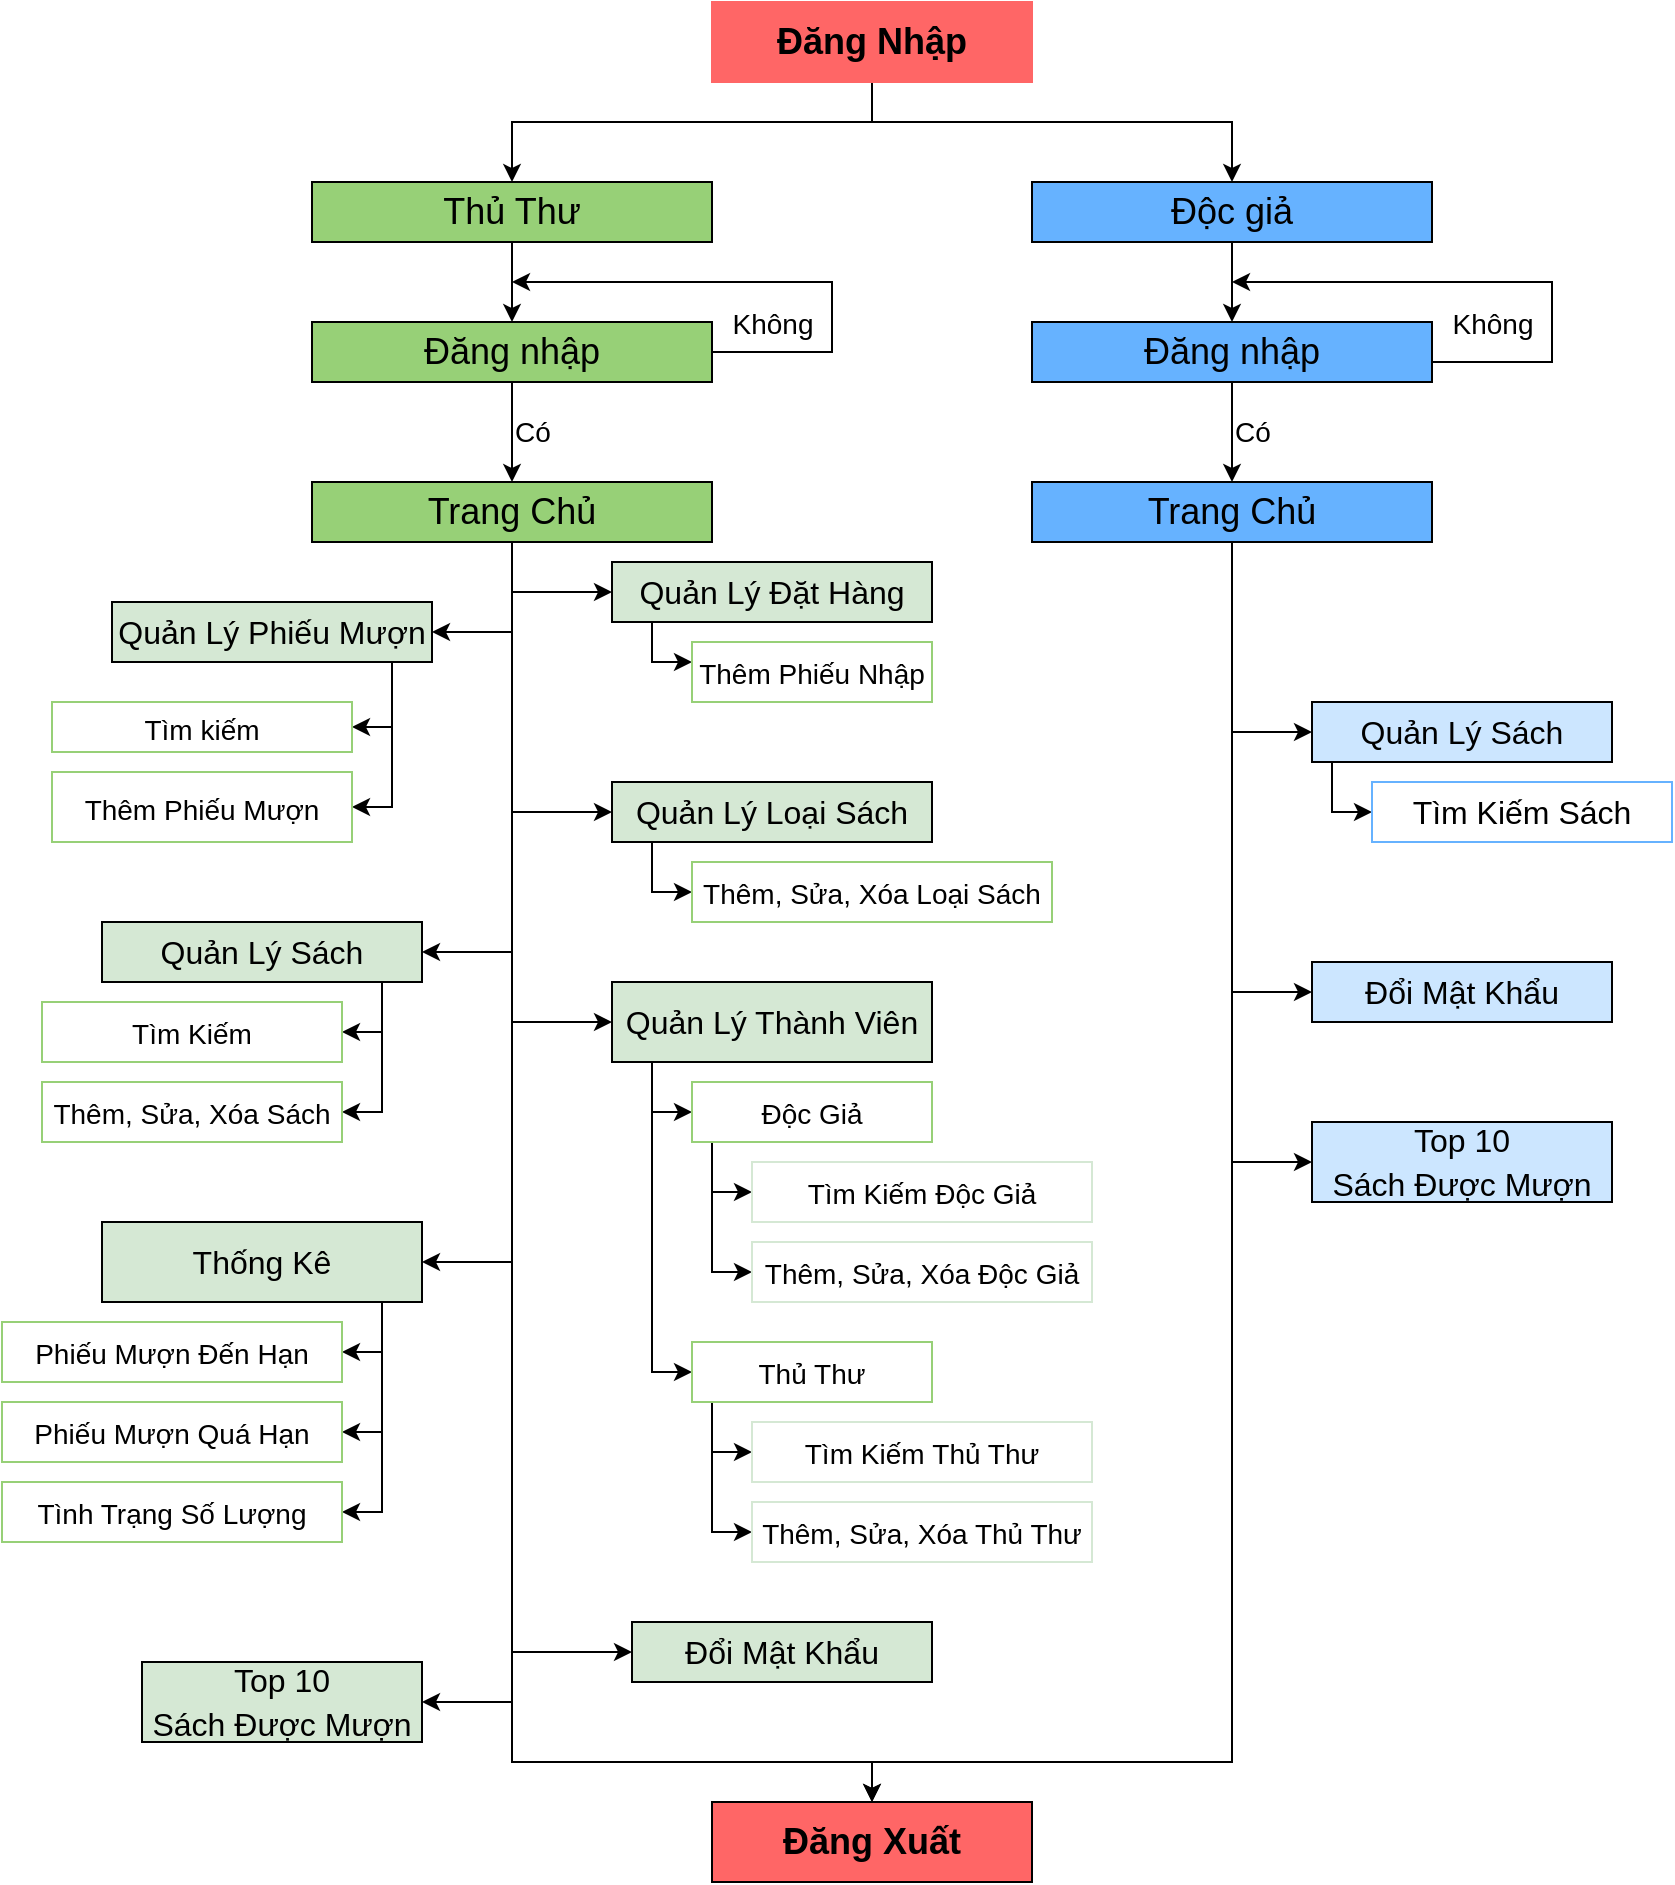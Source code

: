 <mxfile version="20.6.1" type="device"><diagram id="tu3uSt9XsFM1ilURfmss" name="Page-1"><mxGraphModel dx="1038" dy="571" grid="1" gridSize="10" guides="1" tooltips="1" connect="1" arrows="1" fold="1" page="1" pageScale="1" pageWidth="850" pageHeight="1100" math="0" shadow="0"><root><mxCell id="0"/><mxCell id="1" parent="0"/><mxCell id="sha2vpKqedEiuXoi-Tbe-96" style="edgeStyle=orthogonalEdgeStyle;rounded=0;orthogonalLoop=1;jettySize=auto;html=1;entryX=0.5;entryY=0;entryDx=0;entryDy=0;fontSize=14;" parent="1" source="sha2vpKqedEiuXoi-Tbe-1" target="sha2vpKqedEiuXoi-Tbe-3" edge="1"><mxGeometry relative="1" as="geometry"><Array as="points"><mxPoint x="442" y="100"/><mxPoint x="262" y="100"/></Array></mxGeometry></mxCell><mxCell id="sha2vpKqedEiuXoi-Tbe-97" style="edgeStyle=orthogonalEdgeStyle;rounded=0;orthogonalLoop=1;jettySize=auto;html=1;entryX=0.5;entryY=0;entryDx=0;entryDy=0;fontSize=14;" parent="1" source="sha2vpKqedEiuXoi-Tbe-1" target="sha2vpKqedEiuXoi-Tbe-4" edge="1"><mxGeometry relative="1" as="geometry"><Array as="points"><mxPoint x="442" y="100"/><mxPoint x="622" y="100"/></Array></mxGeometry></mxCell><mxCell id="sha2vpKqedEiuXoi-Tbe-1" value="&lt;font style=&quot;font-size: 18px;&quot;&gt;&lt;b&gt;Đăng Nhập&lt;/b&gt;&lt;/font&gt;" style="rounded=0;whiteSpace=wrap;html=1;fillColor=#FF6666;strokeColor=#FF6666;" parent="1" vertex="1"><mxGeometry x="362" y="40" width="160" height="40" as="geometry"/></mxCell><mxCell id="sha2vpKqedEiuXoi-Tbe-9" value="" style="edgeStyle=orthogonalEdgeStyle;rounded=0;orthogonalLoop=1;jettySize=auto;html=1;fontSize=18;" parent="1" source="sha2vpKqedEiuXoi-Tbe-3" target="sha2vpKqedEiuXoi-Tbe-7" edge="1"><mxGeometry relative="1" as="geometry"/></mxCell><mxCell id="sha2vpKqedEiuXoi-Tbe-3" value="&lt;font style=&quot;font-size: 18px;&quot;&gt;Thủ Thư&lt;/font&gt;" style="rounded=0;whiteSpace=wrap;html=1;fillColor=#97D077;" parent="1" vertex="1"><mxGeometry x="162" y="130" width="200" height="30" as="geometry"/></mxCell><mxCell id="sha2vpKqedEiuXoi-Tbe-10" value="" style="edgeStyle=orthogonalEdgeStyle;rounded=0;orthogonalLoop=1;jettySize=auto;html=1;fontSize=18;" parent="1" source="sha2vpKqedEiuXoi-Tbe-4" target="sha2vpKqedEiuXoi-Tbe-8" edge="1"><mxGeometry relative="1" as="geometry"/></mxCell><mxCell id="sha2vpKqedEiuXoi-Tbe-4" value="&lt;span style=&quot;font-size: 18px;&quot;&gt;Độc giả&lt;/span&gt;" style="rounded=0;whiteSpace=wrap;html=1;fillColor=#66B2FF;" parent="1" vertex="1"><mxGeometry x="522" y="130" width="200" height="30" as="geometry"/></mxCell><mxCell id="sha2vpKqedEiuXoi-Tbe-12" style="edgeStyle=orthogonalEdgeStyle;rounded=0;orthogonalLoop=1;jettySize=auto;html=1;fontSize=18;" parent="1" source="sha2vpKqedEiuXoi-Tbe-7" edge="1"><mxGeometry relative="1" as="geometry"><mxPoint x="262" y="180" as="targetPoint"/><Array as="points"><mxPoint x="422" y="215"/><mxPoint x="422" y="180"/></Array></mxGeometry></mxCell><mxCell id="sha2vpKqedEiuXoi-Tbe-20" value="" style="edgeStyle=orthogonalEdgeStyle;rounded=0;orthogonalLoop=1;jettySize=auto;html=1;fontSize=14;" parent="1" source="sha2vpKqedEiuXoi-Tbe-7" target="sha2vpKqedEiuXoi-Tbe-19" edge="1"><mxGeometry relative="1" as="geometry"/></mxCell><mxCell id="sha2vpKqedEiuXoi-Tbe-7" value="Đăng nhập" style="rounded=0;whiteSpace=wrap;html=1;fontSize=18;fillColor=#97D077;" parent="1" vertex="1"><mxGeometry x="162" y="200" width="200" height="30" as="geometry"/></mxCell><mxCell id="sha2vpKqedEiuXoi-Tbe-14" style="edgeStyle=orthogonalEdgeStyle;rounded=0;orthogonalLoop=1;jettySize=auto;html=1;fontSize=18;" parent="1" source="sha2vpKqedEiuXoi-Tbe-8" edge="1"><mxGeometry relative="1" as="geometry"><mxPoint x="622" y="180" as="targetPoint"/><Array as="points"><mxPoint x="782" y="220"/><mxPoint x="782" y="180"/></Array></mxGeometry></mxCell><mxCell id="sha2vpKqedEiuXoi-Tbe-24" value="" style="edgeStyle=orthogonalEdgeStyle;rounded=0;orthogonalLoop=1;jettySize=auto;html=1;fontSize=14;" parent="1" source="sha2vpKqedEiuXoi-Tbe-8" target="sha2vpKqedEiuXoi-Tbe-23" edge="1"><mxGeometry relative="1" as="geometry"/></mxCell><mxCell id="sha2vpKqedEiuXoi-Tbe-8" value="Đăng nhập" style="rounded=0;whiteSpace=wrap;html=1;fontSize=18;fillColor=#66B2FF;" parent="1" vertex="1"><mxGeometry x="522" y="200" width="200" height="30" as="geometry"/></mxCell><mxCell id="sha2vpKqedEiuXoi-Tbe-16" value="&lt;font style=&quot;font-size: 14px;&quot;&gt;Không&lt;/font&gt;" style="text;html=1;align=center;verticalAlign=middle;resizable=0;points=[];autosize=1;strokeColor=none;fillColor=none;fontSize=18;" parent="1" vertex="1"><mxGeometry x="362" y="180" width="60" height="40" as="geometry"/></mxCell><mxCell id="sha2vpKqedEiuXoi-Tbe-18" value="&lt;font style=&quot;font-size: 14px;&quot;&gt;Không&lt;/font&gt;" style="text;html=1;align=center;verticalAlign=middle;resizable=0;points=[];autosize=1;strokeColor=none;fillColor=none;fontSize=18;" parent="1" vertex="1"><mxGeometry x="722" y="180" width="60" height="40" as="geometry"/></mxCell><mxCell id="sha2vpKqedEiuXoi-Tbe-50" style="edgeStyle=orthogonalEdgeStyle;rounded=0;orthogonalLoop=1;jettySize=auto;html=1;entryX=0;entryY=0.5;entryDx=0;entryDy=0;fontSize=16;" parent="1" source="sha2vpKqedEiuXoi-Tbe-19" target="sha2vpKqedEiuXoi-Tbe-44" edge="1"><mxGeometry relative="1" as="geometry"/></mxCell><mxCell id="sha2vpKqedEiuXoi-Tbe-57" style="edgeStyle=orthogonalEdgeStyle;rounded=0;orthogonalLoop=1;jettySize=auto;html=1;entryX=1;entryY=0.5;entryDx=0;entryDy=0;fontSize=14;" parent="1" source="sha2vpKqedEiuXoi-Tbe-19" target="sha2vpKqedEiuXoi-Tbe-45" edge="1"><mxGeometry relative="1" as="geometry"/></mxCell><mxCell id="sha2vpKqedEiuXoi-Tbe-58" style="edgeStyle=orthogonalEdgeStyle;rounded=0;orthogonalLoop=1;jettySize=auto;html=1;entryX=0;entryY=0.5;entryDx=0;entryDy=0;fontSize=14;" parent="1" source="sha2vpKqedEiuXoi-Tbe-19" target="sha2vpKqedEiuXoi-Tbe-47" edge="1"><mxGeometry relative="1" as="geometry"/></mxCell><mxCell id="sha2vpKqedEiuXoi-Tbe-71" style="edgeStyle=orthogonalEdgeStyle;rounded=0;orthogonalLoop=1;jettySize=auto;html=1;entryX=1;entryY=0.5;entryDx=0;entryDy=0;fontSize=14;exitX=0.5;exitY=1;exitDx=0;exitDy=0;" parent="1" source="sha2vpKqedEiuXoi-Tbe-19" target="sha2vpKqedEiuXoi-Tbe-48" edge="1"><mxGeometry relative="1" as="geometry"><mxPoint x="262" y="330" as="sourcePoint"/><Array as="points"><mxPoint x="262" y="515"/></Array></mxGeometry></mxCell><mxCell id="sha2vpKqedEiuXoi-Tbe-72" style="edgeStyle=orthogonalEdgeStyle;rounded=0;orthogonalLoop=1;jettySize=auto;html=1;entryX=0;entryY=0.5;entryDx=0;entryDy=0;fontSize=14;" parent="1" source="sha2vpKqedEiuXoi-Tbe-19" target="sha2vpKqedEiuXoi-Tbe-49" edge="1"><mxGeometry relative="1" as="geometry"/></mxCell><mxCell id="sha2vpKqedEiuXoi-Tbe-99" style="edgeStyle=orthogonalEdgeStyle;rounded=0;orthogonalLoop=1;jettySize=auto;html=1;entryX=1;entryY=0.5;entryDx=0;entryDy=0;fontSize=14;" parent="1" source="sha2vpKqedEiuXoi-Tbe-19" target="sha2vpKqedEiuXoi-Tbe-98" edge="1"><mxGeometry relative="1" as="geometry"/></mxCell><mxCell id="sha2vpKqedEiuXoi-Tbe-110" style="edgeStyle=orthogonalEdgeStyle;rounded=0;orthogonalLoop=1;jettySize=auto;html=1;entryX=1;entryY=0.5;entryDx=0;entryDy=0;fontSize=14;" parent="1" source="sha2vpKqedEiuXoi-Tbe-19" target="sha2vpKqedEiuXoi-Tbe-109" edge="1"><mxGeometry relative="1" as="geometry"><Array as="points"><mxPoint x="262" y="890"/></Array></mxGeometry></mxCell><mxCell id="sha2vpKqedEiuXoi-Tbe-111" style="edgeStyle=orthogonalEdgeStyle;rounded=0;orthogonalLoop=1;jettySize=auto;html=1;entryX=0;entryY=0.5;entryDx=0;entryDy=0;fontSize=14;" parent="1" source="sha2vpKqedEiuXoi-Tbe-19" target="sha2vpKqedEiuXoi-Tbe-108" edge="1"><mxGeometry relative="1" as="geometry"><Array as="points"><mxPoint x="262" y="865"/></Array></mxGeometry></mxCell><mxCell id="sha2vpKqedEiuXoi-Tbe-113" style="edgeStyle=orthogonalEdgeStyle;rounded=0;orthogonalLoop=1;jettySize=auto;html=1;entryX=0.5;entryY=0;entryDx=0;entryDy=0;fontSize=14;" parent="1" source="sha2vpKqedEiuXoi-Tbe-19" target="sha2vpKqedEiuXoi-Tbe-112" edge="1"><mxGeometry relative="1" as="geometry"><Array as="points"><mxPoint x="262" y="920"/><mxPoint x="442" y="920"/></Array></mxGeometry></mxCell><mxCell id="sha2vpKqedEiuXoi-Tbe-19" value="Trang Chủ" style="rounded=0;whiteSpace=wrap;html=1;fontSize=18;fillColor=#97D077;" parent="1" vertex="1"><mxGeometry x="162" y="280" width="200" height="30" as="geometry"/></mxCell><mxCell id="sha2vpKqedEiuXoi-Tbe-41" style="edgeStyle=orthogonalEdgeStyle;rounded=0;orthogonalLoop=1;jettySize=auto;html=1;entryX=0;entryY=0.5;entryDx=0;entryDy=0;fontSize=14;" parent="1" source="sha2vpKqedEiuXoi-Tbe-23" target="sha2vpKqedEiuXoi-Tbe-34" edge="1"><mxGeometry relative="1" as="geometry"><Array as="points"><mxPoint x="622" y="405"/></Array></mxGeometry></mxCell><mxCell id="sha2vpKqedEiuXoi-Tbe-42" style="edgeStyle=orthogonalEdgeStyle;rounded=0;orthogonalLoop=1;jettySize=auto;html=1;entryX=0;entryY=0.5;entryDx=0;entryDy=0;fontSize=14;" parent="1" source="sha2vpKqedEiuXoi-Tbe-23" target="sha2vpKqedEiuXoi-Tbe-39" edge="1"><mxGeometry relative="1" as="geometry"><Array as="points"><mxPoint x="622" y="620"/></Array></mxGeometry></mxCell><mxCell id="sha2vpKqedEiuXoi-Tbe-43" style="edgeStyle=orthogonalEdgeStyle;rounded=0;orthogonalLoop=1;jettySize=auto;html=1;entryX=0;entryY=0.5;entryDx=0;entryDy=0;fontSize=14;" parent="1" source="sha2vpKqedEiuXoi-Tbe-23" target="sha2vpKqedEiuXoi-Tbe-40" edge="1"><mxGeometry relative="1" as="geometry"><Array as="points"><mxPoint x="622" y="535"/></Array></mxGeometry></mxCell><mxCell id="sha2vpKqedEiuXoi-Tbe-114" style="edgeStyle=orthogonalEdgeStyle;rounded=0;orthogonalLoop=1;jettySize=auto;html=1;entryX=0.5;entryY=0;entryDx=0;entryDy=0;fontSize=14;" parent="1" source="sha2vpKqedEiuXoi-Tbe-23" target="sha2vpKqedEiuXoi-Tbe-112" edge="1"><mxGeometry relative="1" as="geometry"><Array as="points"><mxPoint x="622" y="920"/><mxPoint x="442" y="920"/></Array></mxGeometry></mxCell><mxCell id="sha2vpKqedEiuXoi-Tbe-23" value="Trang Chủ" style="rounded=0;whiteSpace=wrap;html=1;fontSize=18;fillColor=#66B2FF;" parent="1" vertex="1"><mxGeometry x="522" y="280" width="200" height="30" as="geometry"/></mxCell><mxCell id="sha2vpKqedEiuXoi-Tbe-25" value="Có" style="text;html=1;align=center;verticalAlign=middle;resizable=0;points=[];autosize=1;strokeColor=none;fillColor=none;fontSize=14;" parent="1" vertex="1"><mxGeometry x="612" y="240" width="40" height="30" as="geometry"/></mxCell><mxCell id="sha2vpKqedEiuXoi-Tbe-26" value="Có" style="text;html=1;align=center;verticalAlign=middle;resizable=0;points=[];autosize=1;strokeColor=none;fillColor=none;fontSize=14;" parent="1" vertex="1"><mxGeometry x="252" y="240" width="40" height="30" as="geometry"/></mxCell><mxCell id="sha2vpKqedEiuXoi-Tbe-131" style="edgeStyle=orthogonalEdgeStyle;rounded=0;orthogonalLoop=1;jettySize=auto;html=1;entryX=0;entryY=0.5;entryDx=0;entryDy=0;fontSize=14;" parent="1" source="sha2vpKqedEiuXoi-Tbe-34" target="sha2vpKqedEiuXoi-Tbe-128" edge="1"><mxGeometry relative="1" as="geometry"><Array as="points"><mxPoint x="672" y="445"/></Array></mxGeometry></mxCell><mxCell id="sha2vpKqedEiuXoi-Tbe-34" value="&lt;font style=&quot;font-size: 16px;&quot;&gt;Quản Lý Sách&lt;/font&gt;" style="rounded=0;whiteSpace=wrap;html=1;fontSize=18;fillColor=#CCE6FF;" parent="1" vertex="1"><mxGeometry x="662" y="390" width="150" height="30" as="geometry"/></mxCell><mxCell id="sha2vpKqedEiuXoi-Tbe-39" value="&lt;font style=&quot;font-size: 16px;&quot;&gt;Top 10&lt;br&gt;Sách Được&amp;nbsp;Mượn&lt;/font&gt;" style="rounded=0;whiteSpace=wrap;html=1;fontSize=18;fillColor=#CCE6FF;" parent="1" vertex="1"><mxGeometry x="662" y="600" width="150" height="40" as="geometry"/></mxCell><mxCell id="sha2vpKqedEiuXoi-Tbe-40" value="&lt;font style=&quot;font-size: 16px;&quot;&gt;Đổi Mật Khẩu&lt;/font&gt;" style="rounded=0;whiteSpace=wrap;html=1;fontSize=18;fillColor=#CCE6FF;" parent="1" vertex="1"><mxGeometry x="662" y="520" width="150" height="30" as="geometry"/></mxCell><mxCell id="sha2vpKqedEiuXoi-Tbe-52" value="" style="edgeStyle=orthogonalEdgeStyle;rounded=0;orthogonalLoop=1;jettySize=auto;html=1;fontSize=14;" parent="1" source="sha2vpKqedEiuXoi-Tbe-44" target="sha2vpKqedEiuXoi-Tbe-51" edge="1"><mxGeometry relative="1" as="geometry"><Array as="points"><mxPoint x="332" y="370"/></Array></mxGeometry></mxCell><mxCell id="sha2vpKqedEiuXoi-Tbe-44" value="&lt;font style=&quot;font-size: 16px;&quot;&gt;Quản Lý&amp;nbsp;Đặt Hàng&lt;/font&gt;" style="rounded=0;whiteSpace=wrap;html=1;fontSize=18;fillColor=#D5E8D4;" parent="1" vertex="1"><mxGeometry x="312" y="320" width="160" height="30" as="geometry"/></mxCell><mxCell id="sha2vpKqedEiuXoi-Tbe-56" style="edgeStyle=orthogonalEdgeStyle;rounded=0;orthogonalLoop=1;jettySize=auto;html=1;entryX=1;entryY=0.5;entryDx=0;entryDy=0;fontSize=14;" parent="1" source="sha2vpKqedEiuXoi-Tbe-45" target="sha2vpKqedEiuXoi-Tbe-54" edge="1"><mxGeometry relative="1" as="geometry"><Array as="points"><mxPoint x="202" y="443"/></Array></mxGeometry></mxCell><mxCell id="sha2vpKqedEiuXoi-Tbe-81" style="edgeStyle=orthogonalEdgeStyle;rounded=0;orthogonalLoop=1;jettySize=auto;html=1;entryX=1;entryY=0.5;entryDx=0;entryDy=0;fontSize=14;" parent="1" source="sha2vpKqedEiuXoi-Tbe-45" target="sha2vpKqedEiuXoi-Tbe-80" edge="1"><mxGeometry relative="1" as="geometry"><Array as="points"><mxPoint x="202" y="403"/></Array></mxGeometry></mxCell><mxCell id="sha2vpKqedEiuXoi-Tbe-45" value="&lt;font style=&quot;font-size: 16px;&quot;&gt;Quản Lý Phiếu Mượn&lt;/font&gt;" style="rounded=0;whiteSpace=wrap;html=1;fontSize=18;fillColor=#D5E8D4;" parent="1" vertex="1"><mxGeometry x="62" y="340" width="160" height="30" as="geometry"/></mxCell><mxCell id="sha2vpKqedEiuXoi-Tbe-93" style="edgeStyle=orthogonalEdgeStyle;rounded=0;orthogonalLoop=1;jettySize=auto;html=1;entryX=0;entryY=0.5;entryDx=0;entryDy=0;fontSize=14;" parent="1" source="sha2vpKqedEiuXoi-Tbe-47" target="sha2vpKqedEiuXoi-Tbe-61" edge="1"><mxGeometry relative="1" as="geometry"><Array as="points"><mxPoint x="332" y="485"/></Array></mxGeometry></mxCell><mxCell id="sha2vpKqedEiuXoi-Tbe-47" value="&lt;font style=&quot;font-size: 16px;&quot;&gt;Quản Lý&amp;nbsp;Loại Sách&lt;/font&gt;" style="rounded=0;whiteSpace=wrap;html=1;fontSize=18;fillColor=#D5E8D4;" parent="1" vertex="1"><mxGeometry x="312" y="430" width="160" height="30" as="geometry"/></mxCell><mxCell id="sha2vpKqedEiuXoi-Tbe-69" style="edgeStyle=orthogonalEdgeStyle;rounded=0;orthogonalLoop=1;jettySize=auto;html=1;entryX=1;entryY=0.5;entryDx=0;entryDy=0;fontSize=14;" parent="1" source="sha2vpKqedEiuXoi-Tbe-48" target="sha2vpKqedEiuXoi-Tbe-67" edge="1"><mxGeometry relative="1" as="geometry"><Array as="points"><mxPoint x="197" y="555"/></Array></mxGeometry></mxCell><mxCell id="sha2vpKqedEiuXoi-Tbe-70" style="edgeStyle=orthogonalEdgeStyle;rounded=0;orthogonalLoop=1;jettySize=auto;html=1;entryX=1;entryY=0.5;entryDx=0;entryDy=0;fontSize=14;" parent="1" source="sha2vpKqedEiuXoi-Tbe-48" target="sha2vpKqedEiuXoi-Tbe-68" edge="1"><mxGeometry relative="1" as="geometry"><Array as="points"><mxPoint x="197" y="595"/></Array></mxGeometry></mxCell><mxCell id="sha2vpKqedEiuXoi-Tbe-48" value="&lt;font style=&quot;font-size: 16px;&quot;&gt;Quản Lý Sách&lt;/font&gt;" style="rounded=0;whiteSpace=wrap;html=1;fontSize=18;fillColor=#D5E8D4;" parent="1" vertex="1"><mxGeometry x="57" y="500" width="160" height="30" as="geometry"/></mxCell><mxCell id="sha2vpKqedEiuXoi-Tbe-83" style="edgeStyle=orthogonalEdgeStyle;rounded=0;orthogonalLoop=1;jettySize=auto;html=1;entryX=0;entryY=0.5;entryDx=0;entryDy=0;fontSize=14;" parent="1" source="sha2vpKqedEiuXoi-Tbe-49" target="sha2vpKqedEiuXoi-Tbe-78" edge="1"><mxGeometry relative="1" as="geometry"><Array as="points"><mxPoint x="332" y="595"/></Array></mxGeometry></mxCell><mxCell id="sha2vpKqedEiuXoi-Tbe-88" style="edgeStyle=orthogonalEdgeStyle;rounded=0;orthogonalLoop=1;jettySize=auto;html=1;entryX=0;entryY=0.5;entryDx=0;entryDy=0;fontSize=14;" parent="1" source="sha2vpKqedEiuXoi-Tbe-49" target="sha2vpKqedEiuXoi-Tbe-79" edge="1"><mxGeometry relative="1" as="geometry"><Array as="points"><mxPoint x="332" y="725"/></Array></mxGeometry></mxCell><mxCell id="sha2vpKqedEiuXoi-Tbe-49" value="&lt;font style=&quot;font-size: 16px;&quot;&gt;Quản Lý Thành Viên&lt;/font&gt;" style="rounded=0;whiteSpace=wrap;html=1;fontSize=18;fillColor=#D5E8D4;" parent="1" vertex="1"><mxGeometry x="312" y="530" width="160" height="40" as="geometry"/></mxCell><mxCell id="sha2vpKqedEiuXoi-Tbe-51" value="&lt;font style=&quot;font-size: 14px;&quot;&gt;Thêm Phiếu Nhập&lt;/font&gt;" style="rounded=0;whiteSpace=wrap;html=1;fontSize=16;" parent="1" vertex="1"><mxGeometry x="352" y="360" width="120" height="30" as="geometry"/></mxCell><mxCell id="sha2vpKqedEiuXoi-Tbe-54" value="&lt;font style=&quot;font-size: 14px;&quot;&gt;Thêm Phiếu Mượn&lt;/font&gt;" style="rounded=0;whiteSpace=wrap;html=1;fontSize=16;" parent="1" vertex="1"><mxGeometry x="32" y="425" width="150" height="35" as="geometry"/></mxCell><mxCell id="sha2vpKqedEiuXoi-Tbe-61" value="&lt;font style=&quot;font-size: 14px;&quot;&gt;Thêm, Sửa, Xóa Loại Sách&lt;/font&gt;" style="rounded=0;whiteSpace=wrap;html=1;fontSize=16;" parent="1" vertex="1"><mxGeometry x="352" y="470" width="180" height="30" as="geometry"/></mxCell><mxCell id="sha2vpKqedEiuXoi-Tbe-67" value="&lt;font style=&quot;font-size: 14px;&quot;&gt;Tìm Kiếm&lt;/font&gt;" style="rounded=0;whiteSpace=wrap;html=1;fontSize=16;strokeColor=#97D077;" parent="1" vertex="1"><mxGeometry x="27" y="540" width="150" height="30" as="geometry"/></mxCell><mxCell id="sha2vpKqedEiuXoi-Tbe-68" value="&lt;font style=&quot;font-size: 14px;&quot;&gt;Thêm, Sửa, Xóa Sách&lt;/font&gt;" style="rounded=0;whiteSpace=wrap;html=1;fontSize=16;strokeColor=#97D077;" parent="1" vertex="1"><mxGeometry x="27" y="580" width="150" height="30" as="geometry"/></mxCell><mxCell id="sha2vpKqedEiuXoi-Tbe-75" value="&lt;font style=&quot;font-size: 14px;&quot;&gt;Tìm Kiếm&amp;nbsp;Độc Giả&lt;/font&gt;" style="rounded=0;whiteSpace=wrap;html=1;fontSize=16;" parent="1" vertex="1"><mxGeometry x="382" y="620" width="170" height="30" as="geometry"/></mxCell><mxCell id="sha2vpKqedEiuXoi-Tbe-76" value="&lt;font style=&quot;font-size: 14px;&quot;&gt;Tìm Kiếm&amp;nbsp;Thủ Thư&lt;/font&gt;" style="rounded=0;whiteSpace=wrap;html=1;fontSize=16;" parent="1" vertex="1"><mxGeometry x="382" y="750" width="170" height="30" as="geometry"/></mxCell><mxCell id="sha2vpKqedEiuXoi-Tbe-84" style="edgeStyle=orthogonalEdgeStyle;rounded=0;orthogonalLoop=1;jettySize=auto;html=1;entryX=0;entryY=0.5;entryDx=0;entryDy=0;fontSize=14;" parent="1" source="sha2vpKqedEiuXoi-Tbe-78" target="sha2vpKqedEiuXoi-Tbe-75" edge="1"><mxGeometry relative="1" as="geometry"><Array as="points"><mxPoint x="362" y="635"/></Array></mxGeometry></mxCell><mxCell id="sha2vpKqedEiuXoi-Tbe-87" style="edgeStyle=orthogonalEdgeStyle;rounded=0;orthogonalLoop=1;jettySize=auto;html=1;entryX=0;entryY=0.5;entryDx=0;entryDy=0;fontSize=14;" parent="1" source="sha2vpKqedEiuXoi-Tbe-78" target="sha2vpKqedEiuXoi-Tbe-85" edge="1"><mxGeometry relative="1" as="geometry"><Array as="points"><mxPoint x="362" y="675"/></Array></mxGeometry></mxCell><mxCell id="sha2vpKqedEiuXoi-Tbe-78" value="&lt;font style=&quot;font-size: 14px;&quot;&gt;Độc Giả&lt;/font&gt;" style="rounded=0;whiteSpace=wrap;html=1;fontSize=16;" parent="1" vertex="1"><mxGeometry x="352" y="580" width="120" height="30" as="geometry"/></mxCell><mxCell id="sha2vpKqedEiuXoi-Tbe-89" style="edgeStyle=orthogonalEdgeStyle;rounded=0;orthogonalLoop=1;jettySize=auto;html=1;entryX=0;entryY=0.5;entryDx=0;entryDy=0;fontSize=14;" parent="1" source="sha2vpKqedEiuXoi-Tbe-79" target="sha2vpKqedEiuXoi-Tbe-76" edge="1"><mxGeometry relative="1" as="geometry"><Array as="points"><mxPoint x="362" y="765"/></Array></mxGeometry></mxCell><mxCell id="sha2vpKqedEiuXoi-Tbe-91" style="edgeStyle=orthogonalEdgeStyle;rounded=0;orthogonalLoop=1;jettySize=auto;html=1;entryX=0;entryY=0.5;entryDx=0;entryDy=0;fontSize=14;" parent="1" source="sha2vpKqedEiuXoi-Tbe-79" target="sha2vpKqedEiuXoi-Tbe-90" edge="1"><mxGeometry relative="1" as="geometry"><Array as="points"><mxPoint x="362" y="805"/></Array></mxGeometry></mxCell><mxCell id="sha2vpKqedEiuXoi-Tbe-79" value="&lt;font style=&quot;font-size: 14px;&quot;&gt;Thủ Thư&lt;/font&gt;" style="rounded=0;whiteSpace=wrap;html=1;fontSize=16;" parent="1" vertex="1"><mxGeometry x="352" y="710" width="120" height="30" as="geometry"/></mxCell><mxCell id="sha2vpKqedEiuXoi-Tbe-80" value="&lt;font style=&quot;font-size: 14px;&quot;&gt;Tìm kiếm&lt;/font&gt;" style="rounded=0;whiteSpace=wrap;html=1;fontSize=16;" parent="1" vertex="1"><mxGeometry x="32" y="390" width="150" height="25" as="geometry"/></mxCell><mxCell id="sha2vpKqedEiuXoi-Tbe-82" style="edgeStyle=orthogonalEdgeStyle;rounded=0;orthogonalLoop=1;jettySize=auto;html=1;exitX=0.5;exitY=1;exitDx=0;exitDy=0;fontSize=14;" parent="1" source="sha2vpKqedEiuXoi-Tbe-78" target="sha2vpKqedEiuXoi-Tbe-78" edge="1"><mxGeometry relative="1" as="geometry"/></mxCell><mxCell id="sha2vpKqedEiuXoi-Tbe-85" value="&lt;font style=&quot;font-size: 14px;&quot;&gt;Thêm, Sửa, Xóa&amp;nbsp;Độc Giả&lt;/font&gt;" style="rounded=0;whiteSpace=wrap;html=1;fontSize=16;strokeColor=#D5E8D4;" parent="1" vertex="1"><mxGeometry x="382" y="660" width="170" height="30" as="geometry"/></mxCell><mxCell id="sha2vpKqedEiuXoi-Tbe-90" value="&lt;font style=&quot;font-size: 14px;&quot;&gt;Thêm, Sửa, Xóa Thủ Thư&lt;/font&gt;" style="rounded=0;whiteSpace=wrap;html=1;fontSize=16;" parent="1" vertex="1"><mxGeometry x="382" y="790" width="170" height="30" as="geometry"/></mxCell><mxCell id="sha2vpKqedEiuXoi-Tbe-103" style="edgeStyle=orthogonalEdgeStyle;rounded=0;orthogonalLoop=1;jettySize=auto;html=1;entryX=1;entryY=0.5;entryDx=0;entryDy=0;fontSize=14;" parent="1" source="sha2vpKqedEiuXoi-Tbe-98" target="sha2vpKqedEiuXoi-Tbe-102" edge="1"><mxGeometry relative="1" as="geometry"><Array as="points"><mxPoint x="197" y="715"/></Array></mxGeometry></mxCell><mxCell id="sha2vpKqedEiuXoi-Tbe-105" style="edgeStyle=orthogonalEdgeStyle;rounded=0;orthogonalLoop=1;jettySize=auto;html=1;entryX=1;entryY=0.5;entryDx=0;entryDy=0;fontSize=14;" parent="1" source="sha2vpKqedEiuXoi-Tbe-98" target="sha2vpKqedEiuXoi-Tbe-104" edge="1"><mxGeometry relative="1" as="geometry"><Array as="points"><mxPoint x="197" y="755"/></Array></mxGeometry></mxCell><mxCell id="sha2vpKqedEiuXoi-Tbe-107" style="edgeStyle=orthogonalEdgeStyle;rounded=0;orthogonalLoop=1;jettySize=auto;html=1;entryX=1;entryY=0.5;entryDx=0;entryDy=0;fontSize=14;" parent="1" source="sha2vpKqedEiuXoi-Tbe-98" target="sha2vpKqedEiuXoi-Tbe-106" edge="1"><mxGeometry relative="1" as="geometry"><Array as="points"><mxPoint x="197" y="795"/></Array></mxGeometry></mxCell><mxCell id="sha2vpKqedEiuXoi-Tbe-98" value="&lt;font style=&quot;font-size: 16px;&quot;&gt;Thống Kê&lt;/font&gt;" style="rounded=0;whiteSpace=wrap;html=1;fontSize=18;fillColor=#D5E8D4;" parent="1" vertex="1"><mxGeometry x="57" y="650" width="160" height="40" as="geometry"/></mxCell><mxCell id="sha2vpKqedEiuXoi-Tbe-102" value="&lt;span style=&quot;font-size: 14px;&quot;&gt;Phiếu Mượn&amp;nbsp;Đến Hạn&lt;/span&gt;" style="rounded=0;whiteSpace=wrap;html=1;fontSize=16;strokeColor=#97D077;" parent="1" vertex="1"><mxGeometry x="7" y="700" width="170" height="30" as="geometry"/></mxCell><mxCell id="sha2vpKqedEiuXoi-Tbe-104" value="&lt;span style=&quot;font-size: 14px;&quot;&gt;Phiếu M&lt;/span&gt;&lt;span style=&quot;font-size: 14px;&quot;&gt;ượn&amp;nbsp;&lt;/span&gt;&lt;span style=&quot;font-size: 14px;&quot;&gt;Quá Hạn&lt;/span&gt;" style="rounded=0;whiteSpace=wrap;html=1;fontSize=16;strokeColor=#97D077;" parent="1" vertex="1"><mxGeometry x="7" y="740" width="170" height="30" as="geometry"/></mxCell><mxCell id="sha2vpKqedEiuXoi-Tbe-106" value="&lt;span style=&quot;font-size: 14px;&quot;&gt;Tình Trạng Số Lượng&lt;/span&gt;" style="rounded=0;whiteSpace=wrap;html=1;fontSize=16;strokeColor=#97D077;" parent="1" vertex="1"><mxGeometry x="7" y="780" width="170" height="30" as="geometry"/></mxCell><mxCell id="sha2vpKqedEiuXoi-Tbe-108" value="&lt;font style=&quot;font-size: 16px;&quot;&gt;Đổi Mật Khẩu&lt;/font&gt;" style="rounded=0;whiteSpace=wrap;html=1;fontSize=18;fillColor=#D5E8D4;" parent="1" vertex="1"><mxGeometry x="322" y="850" width="150" height="30" as="geometry"/></mxCell><mxCell id="sha2vpKqedEiuXoi-Tbe-109" value="&lt;font style=&quot;font-size: 16px;&quot;&gt;Top 10&lt;br&gt;Sách Được&amp;nbsp;Mượn&lt;/font&gt;" style="rounded=0;whiteSpace=wrap;html=1;fontSize=18;fillColor=#D5E8D4;" parent="1" vertex="1"><mxGeometry x="77" y="870" width="140" height="40" as="geometry"/></mxCell><mxCell id="sha2vpKqedEiuXoi-Tbe-112" value="&lt;font style=&quot;font-size: 18px;&quot;&gt;&lt;b&gt;Đăng Xu&lt;/b&gt;&lt;/font&gt;&lt;span style=&quot;font-size: 18px;&quot;&gt;&lt;b&gt;ất&lt;/b&gt;&lt;/span&gt;" style="rounded=0;whiteSpace=wrap;html=1;fillColor=#FF6666;" parent="1" vertex="1"><mxGeometry x="362" y="940" width="160" height="40" as="geometry"/></mxCell><mxCell id="sha2vpKqedEiuXoi-Tbe-115" value="&lt;font style=&quot;font-size: 14px;&quot;&gt;Tìm kiếm&lt;/font&gt;" style="rounded=0;whiteSpace=wrap;html=1;fontSize=16;strokeColor=#97D077;" parent="1" vertex="1"><mxGeometry x="32" y="390" width="150" height="25" as="geometry"/></mxCell><mxCell id="sha2vpKqedEiuXoi-Tbe-116" value="&lt;font style=&quot;font-size: 14px;&quot;&gt;Thêm Phiếu Mượn&lt;/font&gt;" style="rounded=0;whiteSpace=wrap;html=1;fontSize=16;strokeColor=#97D077;" parent="1" vertex="1"><mxGeometry x="32" y="425" width="150" height="35" as="geometry"/></mxCell><mxCell id="sha2vpKqedEiuXoi-Tbe-117" value="&lt;font style=&quot;font-size: 14px;&quot;&gt;Thêm Phiếu Nhập&lt;/font&gt;" style="rounded=0;whiteSpace=wrap;html=1;fontSize=16;strokeColor=#97D077;" parent="1" vertex="1"><mxGeometry x="352" y="360" width="120" height="30" as="geometry"/></mxCell><mxCell id="sha2vpKqedEiuXoi-Tbe-118" value="&lt;font style=&quot;font-size: 14px;&quot;&gt;Thêm, Sửa, Xóa Loại Sách&lt;/font&gt;" style="rounded=0;whiteSpace=wrap;html=1;fontSize=16;strokeColor=#97D077;" parent="1" vertex="1"><mxGeometry x="352" y="470" width="180" height="30" as="geometry"/></mxCell><mxCell id="sha2vpKqedEiuXoi-Tbe-119" value="&lt;font style=&quot;font-size: 14px;&quot;&gt;Độc Giả&lt;/font&gt;" style="rounded=0;whiteSpace=wrap;html=1;fontSize=16;strokeColor=#97D077;" parent="1" vertex="1"><mxGeometry x="352" y="580" width="120" height="30" as="geometry"/></mxCell><mxCell id="sha2vpKqedEiuXoi-Tbe-120" value="&lt;font style=&quot;font-size: 14px;&quot;&gt;Tìm Kiếm&amp;nbsp;Độc Giả&lt;/font&gt;" style="rounded=0;whiteSpace=wrap;html=1;fontSize=16;strokeColor=#D5E8D4;" parent="1" vertex="1"><mxGeometry x="382" y="620" width="170" height="30" as="geometry"/></mxCell><mxCell id="sha2vpKqedEiuXoi-Tbe-121" value="&lt;font style=&quot;font-size: 14px;&quot;&gt;Thủ Thư&lt;/font&gt;" style="rounded=0;whiteSpace=wrap;html=1;fontSize=16;strokeColor=#97D077;" parent="1" vertex="1"><mxGeometry x="352" y="710" width="120" height="30" as="geometry"/></mxCell><mxCell id="sha2vpKqedEiuXoi-Tbe-122" value="&lt;font style=&quot;font-size: 14px;&quot;&gt;Tìm Kiếm&amp;nbsp;Thủ Thư&lt;/font&gt;" style="rounded=0;whiteSpace=wrap;html=1;fontSize=16;strokeColor=#D5E8D4;" parent="1" vertex="1"><mxGeometry x="382" y="750" width="170" height="30" as="geometry"/></mxCell><mxCell id="sha2vpKqedEiuXoi-Tbe-123" value="&lt;font style=&quot;font-size: 14px;&quot;&gt;Thêm, Sửa, Xóa Thủ Thư&lt;/font&gt;" style="rounded=0;whiteSpace=wrap;html=1;fontSize=16;strokeColor=#D5E8D4;" parent="1" vertex="1"><mxGeometry x="382" y="790" width="170" height="30" as="geometry"/></mxCell><mxCell id="sha2vpKqedEiuXoi-Tbe-128" value="&lt;font style=&quot;font-size: 16px;&quot;&gt;Tìm Kiếm Sách&lt;/font&gt;" style="rounded=0;whiteSpace=wrap;html=1;fontSize=18;fillColor=#FFFFFF;strokeColor=#66B2FF;" parent="1" vertex="1"><mxGeometry x="692" y="430" width="150" height="30" as="geometry"/></mxCell></root></mxGraphModel></diagram></mxfile>